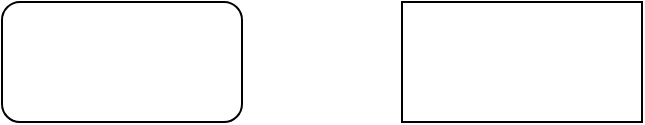 <mxfile version="15.0.6" type="github"><diagram id="0adavIzSNxKNd0aVEceN" name="Page-1"><mxGraphModel dx="2066" dy="1185" grid="1" gridSize="10" guides="1" tooltips="1" connect="1" arrows="1" fold="1" page="1" pageScale="1" pageWidth="827" pageHeight="1169" math="0" shadow="0"><root><mxCell id="0"/><mxCell id="1" parent="0"/><mxCell id="Jeh-l67c-jc4cqyNT62i-1" value="" style="rounded=0;whiteSpace=wrap;html=1;" parent="1" vertex="1"><mxGeometry x="350" y="140" width="120" height="60" as="geometry"/></mxCell><mxCell id="Jeh-l67c-jc4cqyNT62i-2" value="" style="rounded=1;whiteSpace=wrap;html=1;" parent="1" vertex="1"><mxGeometry x="150" y="140" width="120" height="60" as="geometry"/></mxCell></root></mxGraphModel></diagram></mxfile>